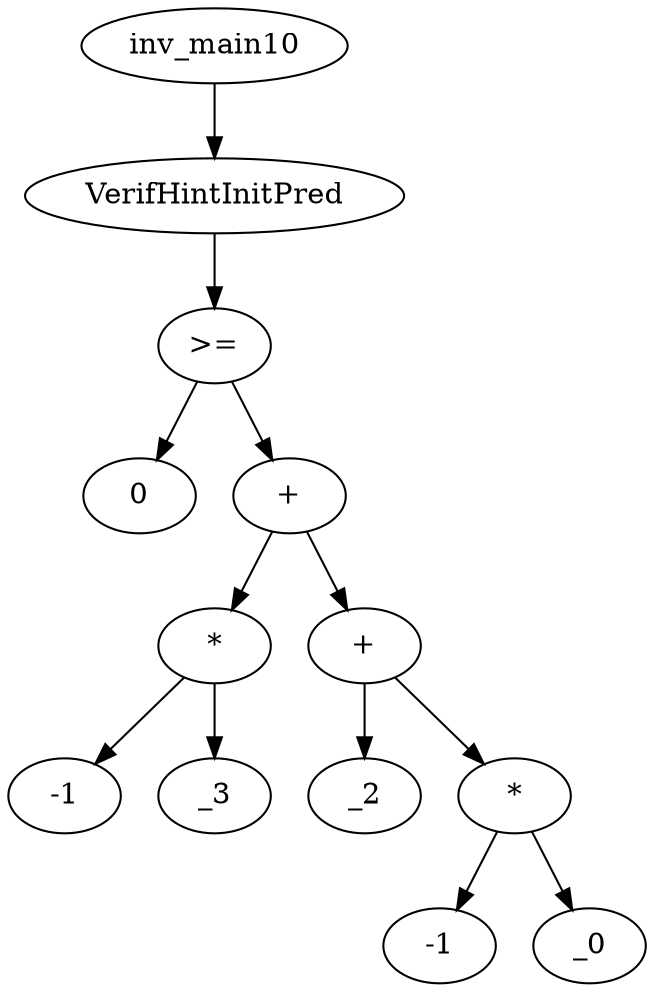 digraph dag {
0 [label="inv_main10"];
1 [label="VerifHintInitPred"];
2 [label=">="];
3 [label="0"];
4 [label="+"];
5 [label="*"];
6 [label="-1"];
7 [label="_3"];
8 [label="+"];
9 [label="_2"];
10 [label="*"];
11 [label="-1"];
12 [label="_0"];
0->1
1->2
2->4
2 -> 3
4->5
4 -> 8
5->7
5 -> 6
8->10
8 -> 9
10->12
10 -> 11
}
